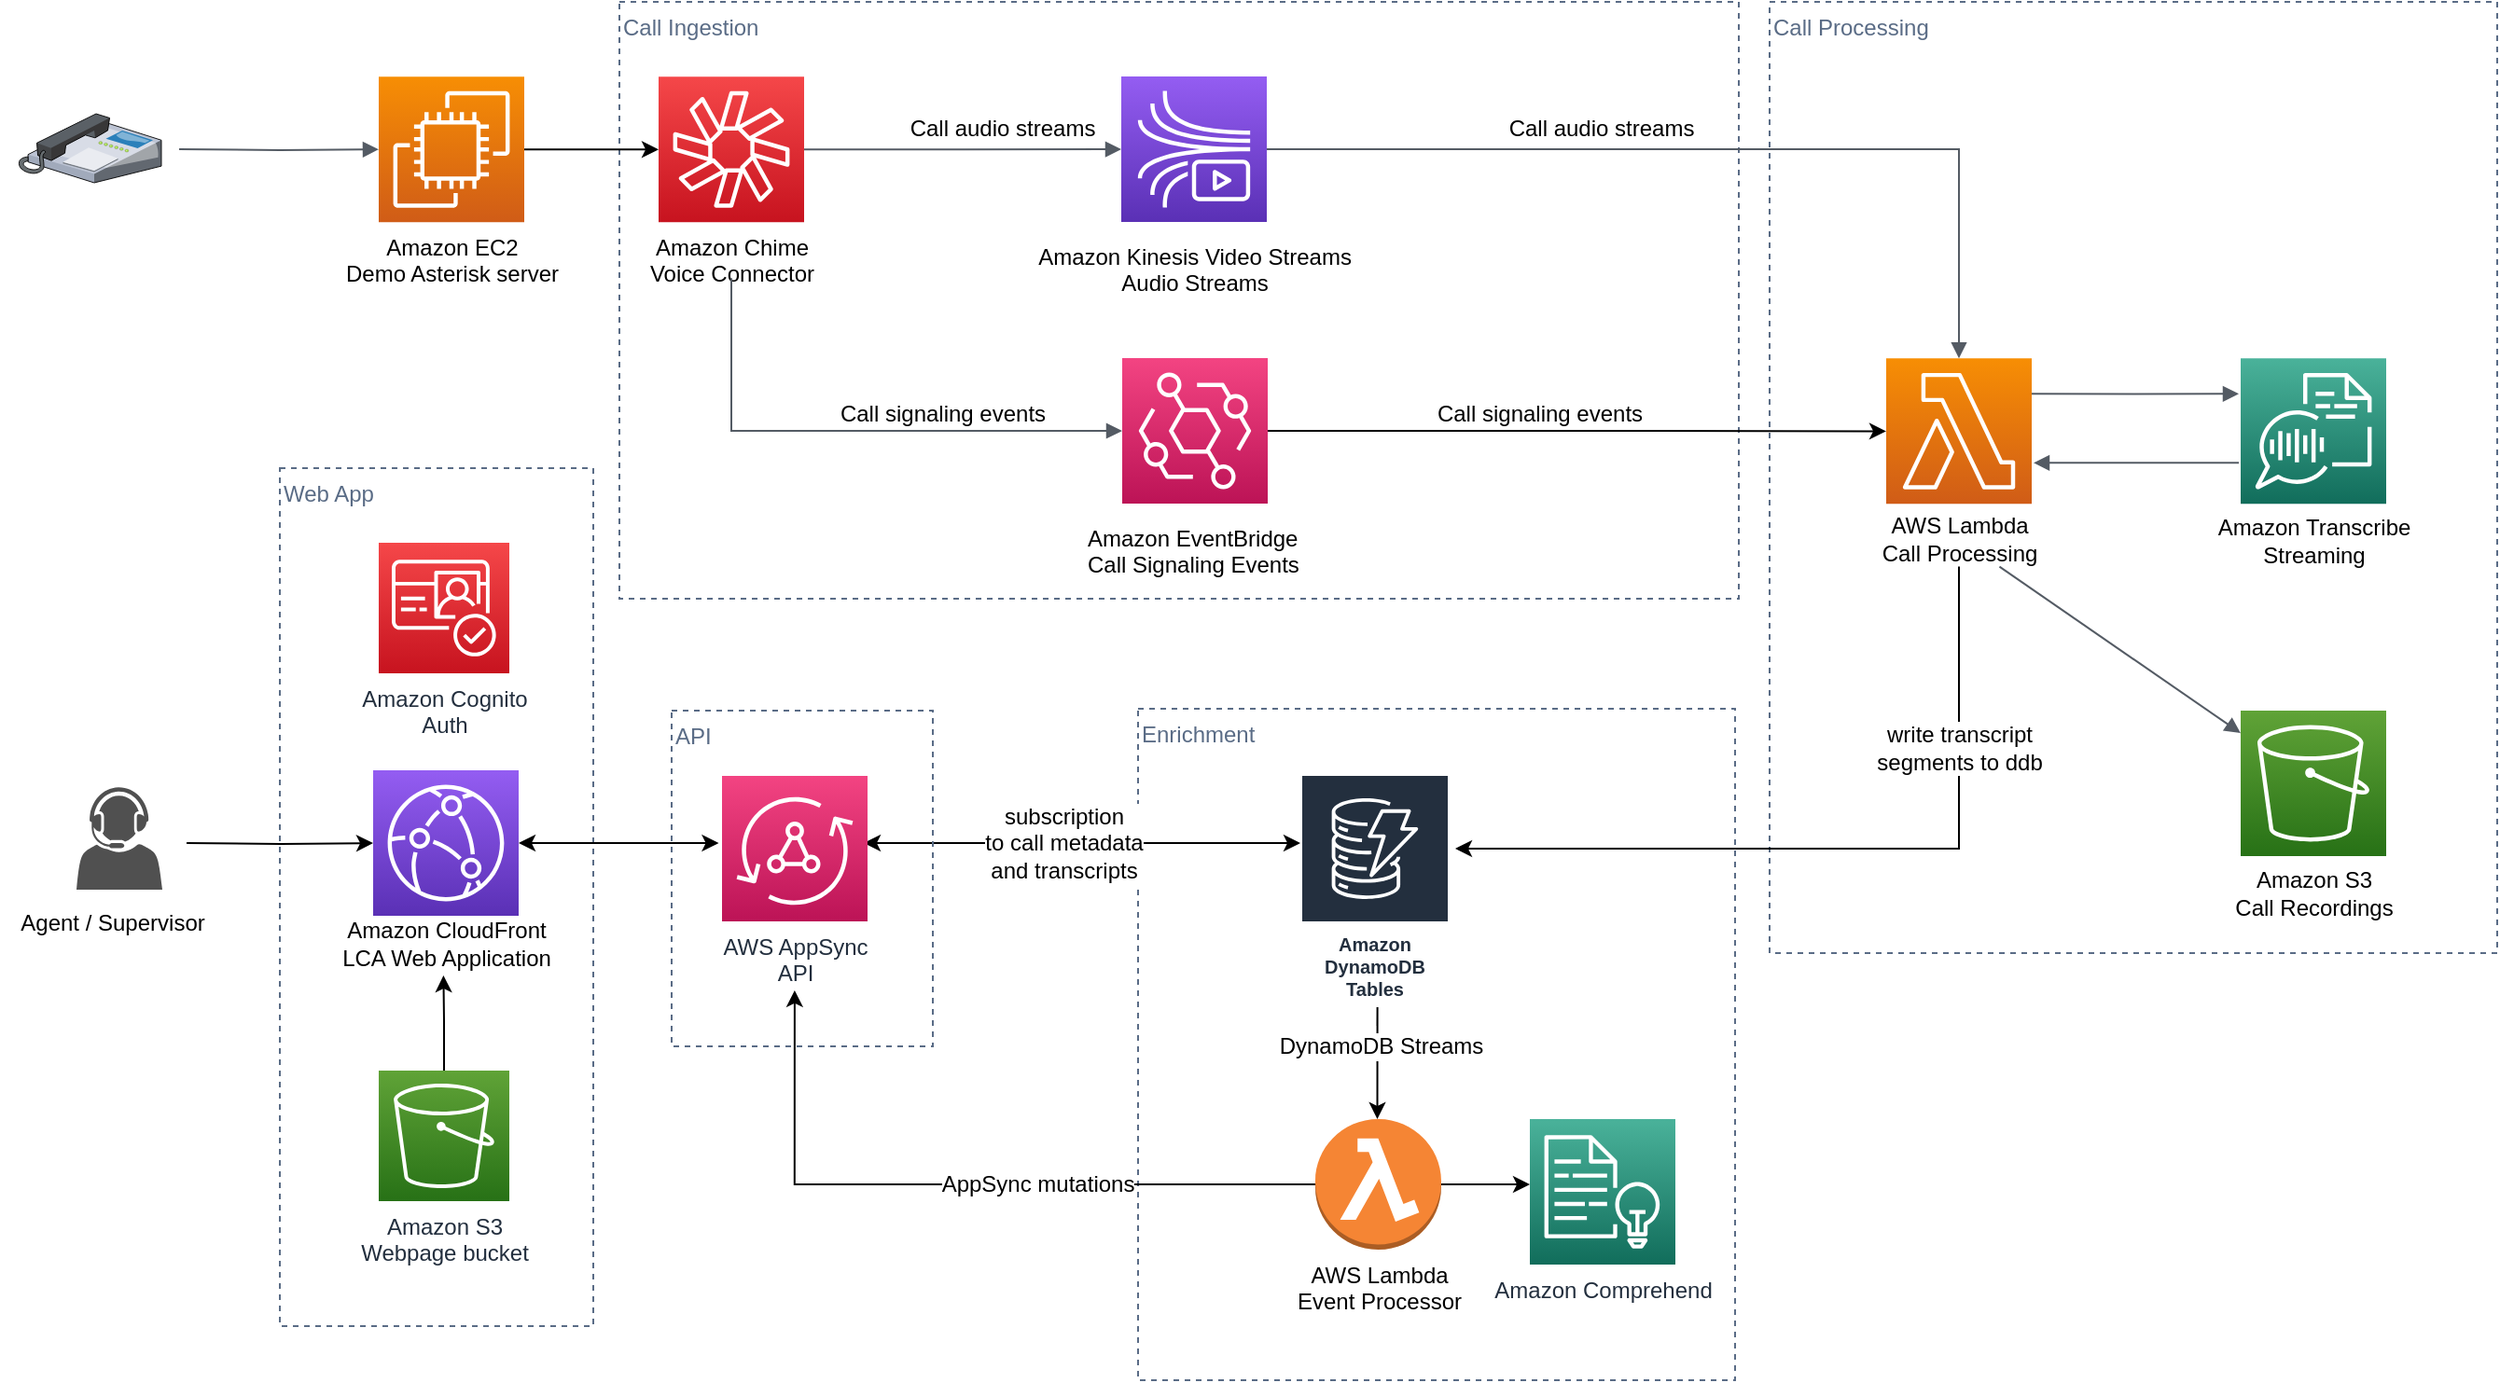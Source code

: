 <mxfile version="12.4.8" type="device"><diagram id="24K78GNqp0r8Q2hknDyj" name="architecture"><mxGraphModel dx="2725" dy="845" grid="1" gridSize="10" guides="1" tooltips="1" connect="1" arrows="1" fold="1" page="1" pageScale="1" pageWidth="850" pageHeight="1100" math="0" shadow="0"><root><mxCell id="0"/><mxCell id="1" parent="0"/><mxCell id="SwC1NYF-tQd-3doVPQb7-172" value="Call Processing" style="fillColor=none;strokeColor=#5A6C86;dashed=1;verticalAlign=top;fontStyle=0;fontColor=#5A6C86;align=left;" parent="1" vertex="1"><mxGeometry x="108.5" y="40" width="390" height="510" as="geometry"/></mxCell><mxCell id="IfuHwkKoe0CJCkxjL2MS-34" value="Web App" style="fillColor=none;strokeColor=#5A6C86;dashed=1;verticalAlign=top;fontStyle=0;fontColor=#5A6C86;align=left;" vertex="1" parent="1"><mxGeometry x="-690" y="290" width="168" height="460" as="geometry"/></mxCell><mxCell id="IfuHwkKoe0CJCkxjL2MS-31" value="Enrichment" style="fillColor=none;strokeColor=#5A6C86;dashed=1;verticalAlign=top;fontStyle=0;fontColor=#5A6C86;align=left;" vertex="1" parent="1"><mxGeometry x="-230" y="419" width="320" height="360" as="geometry"/></mxCell><mxCell id="SwC1NYF-tQd-3doVPQb7-174" value="Call Ingestion" style="fillColor=none;strokeColor=#5A6C86;dashed=1;verticalAlign=top;fontStyle=0;fontColor=#5A6C86;align=left;" parent="1" vertex="1"><mxGeometry x="-508" y="40" width="600" height="320" as="geometry"/></mxCell><mxCell id="tmX7kadDndoefEG8ccAp-8" style="edgeStyle=orthogonalEdgeStyle;rounded=0;orthogonalLoop=1;jettySize=auto;html=1;" parent="1" source="SwC1NYF-tQd-3doVPQb7-14" target="SwC1NYF-tQd-3doVPQb7-15" edge="1"><mxGeometry relative="1" as="geometry"><mxPoint x="-565.75" y="111" as="sourcePoint"/><mxPoint x="-484.75" y="111" as="targetPoint"/></mxGeometry></mxCell><mxCell id="SwC1NYF-tQd-3doVPQb7-18" value="" style="group" parent="1" vertex="1" connectable="0"><mxGeometry x="-658" y="80.13" width="120" height="108.12" as="geometry"/></mxCell><mxCell id="SwC1NYF-tQd-3doVPQb7-14" value="" style="outlineConnect=0;fontColor=#232F3E;gradientColor=#F78E04;gradientDirection=north;fillColor=#D05C17;strokeColor=#ffffff;dashed=0;verticalLabelPosition=bottom;verticalAlign=top;align=center;html=1;fontSize=12;fontStyle=0;aspect=fixed;shape=mxgraph.aws4.resourceIcon;resIcon=mxgraph.aws4.ec2;" parent="SwC1NYF-tQd-3doVPQb7-18" vertex="1"><mxGeometry x="21" width="78" height="78" as="geometry"/></mxCell><mxCell id="SwC1NYF-tQd-3doVPQb7-17" value="&lt;div align=&quot;center&quot;&gt;Amazon EC2&lt;br&gt;&lt;/div&gt;&lt;div align=&quot;center&quot;&gt;Demo Asterisk server&lt;/div&gt;" style="text;html=1;align=center;" parent="SwC1NYF-tQd-3doVPQb7-18" vertex="1"><mxGeometry y="78.12" width="120" height="30" as="geometry"/></mxCell><mxCell id="SwC1NYF-tQd-3doVPQb7-32" value="" style="group" parent="1" vertex="1" connectable="0"><mxGeometry x="-508" y="80.13" width="120" height="108" as="geometry"/></mxCell><mxCell id="SwC1NYF-tQd-3doVPQb7-15" value="" style="outlineConnect=0;fontColor=#232F3E;gradientColor=#F54749;gradientDirection=north;fillColor=#C7131F;strokeColor=#ffffff;dashed=0;verticalLabelPosition=bottom;verticalAlign=top;align=center;html=1;fontSize=12;fontStyle=0;aspect=fixed;shape=mxgraph.aws4.resourceIcon;resIcon=mxgraph.aws4.chime;" parent="SwC1NYF-tQd-3doVPQb7-32" vertex="1"><mxGeometry x="21" width="78" height="78" as="geometry"/></mxCell><mxCell id="SwC1NYF-tQd-3doVPQb7-19" value="&lt;div align=&quot;center&quot;&gt;Amazon Chime&lt;br&gt;&lt;/div&gt;&lt;div align=&quot;center&quot;&gt;Voice Connector&lt;br&gt;&lt;/div&gt;" style="text;html=1;align=center;" parent="SwC1NYF-tQd-3doVPQb7-32" vertex="1"><mxGeometry y="78" width="120" height="30" as="geometry"/></mxCell><mxCell id="SwC1NYF-tQd-3doVPQb7-43" value="" style="edgeStyle=orthogonalEdgeStyle;html=1;endArrow=block;elbow=vertical;startArrow=none;endFill=1;strokeColor=#545B64;rounded=0;" parent="1" target="SwC1NYF-tQd-3doVPQb7-14" edge="1"><mxGeometry width="100" relative="1" as="geometry"><mxPoint x="-743.973" y="119" as="sourcePoint"/><mxPoint x="-658.83" y="121.0" as="targetPoint"/></mxGeometry></mxCell><mxCell id="SwC1NYF-tQd-3doVPQb7-48" value="" style="group" parent="1" vertex="1" connectable="0"><mxGeometry x="-260" y="80" width="120" height="113.12" as="geometry"/></mxCell><mxCell id="SwC1NYF-tQd-3doVPQb7-46" value="" style="outlineConnect=0;fontColor=#232F3E;gradientColor=#945DF2;gradientDirection=north;fillColor=#5A30B5;strokeColor=#ffffff;dashed=0;verticalLabelPosition=bottom;verticalAlign=top;align=center;html=1;fontSize=12;fontStyle=0;aspect=fixed;shape=mxgraph.aws4.resourceIcon;resIcon=mxgraph.aws4.kinesis_video_streams;" parent="SwC1NYF-tQd-3doVPQb7-48" vertex="1"><mxGeometry x="21" width="78" height="78" as="geometry"/></mxCell><mxCell id="SwC1NYF-tQd-3doVPQb7-47" value="&lt;div align=&quot;center&quot;&gt;Amazon Kinesis Video Streams&lt;br&gt;&lt;/div&gt;&lt;div align=&quot;center&quot;&gt;Audio Streams&lt;br&gt;&lt;/div&gt;" style="text;html=1;align=center;" parent="SwC1NYF-tQd-3doVPQb7-48" vertex="1"><mxGeometry y="83.12" width="120" height="30" as="geometry"/></mxCell><mxCell id="SwC1NYF-tQd-3doVPQb7-52" value="&lt;div align=&quot;center&quot;&gt;Call signaling events&lt;/div&gt;" style="text;html=1;align=center;" parent="1" vertex="1"><mxGeometry x="-420" y="247.0" width="170" height="30" as="geometry"/></mxCell><mxCell id="SwC1NYF-tQd-3doVPQb7-55" value="" style="group" parent="1" vertex="1" connectable="0"><mxGeometry x="160" y="231.15" width="100" height="111.65" as="geometry"/></mxCell><mxCell id="T7XF3a81v1sPubsm1FQZ-2" value="&lt;div&gt;AWS Lambda&lt;br&gt;Call Processing&lt;/div&gt;" style="text;html=1;align=center;verticalAlign=middle;resizable=0;points=[];autosize=1;" parent="SwC1NYF-tQd-3doVPQb7-55" vertex="1"><mxGeometry y="81.65" width="100" height="30" as="geometry"/></mxCell><mxCell id="SwC1NYF-tQd-3doVPQb7-54" value="" style="outlineConnect=0;fontColor=#232F3E;gradientColor=#F78E04;gradientDirection=north;fillColor=#D05C17;strokeColor=#ffffff;dashed=0;verticalLabelPosition=bottom;verticalAlign=top;align=center;html=1;fontSize=12;fontStyle=0;aspect=fixed;shape=mxgraph.aws4.resourceIcon;resIcon=mxgraph.aws4.lambda;" parent="SwC1NYF-tQd-3doVPQb7-55" vertex="1"><mxGeometry x="11" width="78" height="78" as="geometry"/></mxCell><mxCell id="SwC1NYF-tQd-3doVPQb7-68" value="&lt;div align=&quot;center&quot;&gt;Call audio streams&lt;br&gt;&lt;/div&gt;" style="text;html=1;align=center;" parent="1" vertex="1"><mxGeometry x="-67.5" y="94.0" width="170" height="30" as="geometry"/></mxCell><mxCell id="SwC1NYF-tQd-3doVPQb7-71" value="" style="group" parent="1" vertex="1" connectable="0"><mxGeometry x="-259.5" y="231" width="120" height="113" as="geometry"/></mxCell><mxCell id="SwC1NYF-tQd-3doVPQb7-69" value="" style="outlineConnect=0;fontColor=#232F3E;gradientColor=#F34482;gradientDirection=north;fillColor=#BC1356;strokeColor=#ffffff;dashed=0;verticalLabelPosition=bottom;verticalAlign=top;align=center;html=1;fontSize=12;fontStyle=0;aspect=fixed;shape=mxgraph.aws4.resourceIcon;resIcon=mxgraph.aws4.eventbridge;" parent="SwC1NYF-tQd-3doVPQb7-71" vertex="1"><mxGeometry x="21" width="78" height="78" as="geometry"/></mxCell><mxCell id="SwC1NYF-tQd-3doVPQb7-70" value="Amazon EventBridge&lt;br&gt;&lt;div align=&quot;center&quot;&gt;Call Signaling Events&lt;/div&gt;" style="text;html=1;" parent="SwC1NYF-tQd-3doVPQb7-71" vertex="1"><mxGeometry y="83" width="120" height="30" as="geometry"/></mxCell><mxCell id="SwC1NYF-tQd-3doVPQb7-81" value="" style="group" parent="1" vertex="1" connectable="0"><mxGeometry x="345" y="420" width="110" height="113" as="geometry"/></mxCell><mxCell id="SwC1NYF-tQd-3doVPQb7-82" value="" style="outlineConnect=0;fontColor=#232F3E;gradientColor=#60A337;gradientDirection=north;fillColor=#277116;strokeColor=#ffffff;dashed=0;verticalLabelPosition=bottom;verticalAlign=top;align=center;html=1;fontSize=12;fontStyle=0;aspect=fixed;shape=mxgraph.aws4.resourceIcon;resIcon=mxgraph.aws4.s3;" parent="SwC1NYF-tQd-3doVPQb7-81" vertex="1"><mxGeometry x="16" width="78" height="78" as="geometry"/></mxCell><mxCell id="SwC1NYF-tQd-3doVPQb7-83" value="Amazon S3&lt;br&gt;Call Recordings" style="text;html=1;align=center;verticalAlign=middle;resizable=0;points=[];autosize=1;" parent="SwC1NYF-tQd-3doVPQb7-81" vertex="1"><mxGeometry x="5" y="83" width="100" height="30" as="geometry"/></mxCell><mxCell id="SwC1NYF-tQd-3doVPQb7-88" value="" style="edgeStyle=orthogonalEdgeStyle;html=1;endArrow=block;elbow=vertical;startArrow=none;endFill=1;strokeColor=#545B64;rounded=0;exitX=1;exitY=0.244;exitDx=0;exitDy=0;exitPerimeter=0;" parent="1" source="SwC1NYF-tQd-3doVPQb7-54" edge="1"><mxGeometry width="100" relative="1" as="geometry"><mxPoint x="260" y="258.15" as="sourcePoint"/><mxPoint x="360" y="250.15" as="targetPoint"/></mxGeometry></mxCell><mxCell id="SwC1NYF-tQd-3doVPQb7-89" value="" style="edgeStyle=orthogonalEdgeStyle;html=1;endArrow=none;elbow=vertical;startArrow=block;startFill=1;strokeColor=#545B64;rounded=0;" parent="1" edge="1"><mxGeometry width="100" relative="1" as="geometry"><mxPoint x="250" y="287.15" as="sourcePoint"/><mxPoint x="360" y="287.15" as="targetPoint"/></mxGeometry></mxCell><mxCell id="SwC1NYF-tQd-3doVPQb7-94" value="" style="edgeStyle=orthogonalEdgeStyle;html=1;endArrow=block;elbow=vertical;startArrow=none;endFill=1;strokeColor=#545B64;rounded=0;exitX=0.5;exitY=1;exitDx=0;exitDy=0;" parent="1" source="SwC1NYF-tQd-3doVPQb7-19" target="SwC1NYF-tQd-3doVPQb7-69" edge="1"><mxGeometry width="100" relative="1" as="geometry"><mxPoint x="-458" y="278" as="sourcePoint"/><mxPoint x="-208" y="278" as="targetPoint"/><Array as="points"><mxPoint x="-448" y="270"/></Array></mxGeometry></mxCell><mxCell id="SwC1NYF-tQd-3doVPQb7-103" value="" style="edgeStyle=orthogonalEdgeStyle;html=1;endArrow=block;elbow=vertical;startArrow=none;endFill=1;strokeColor=#545B64;rounded=0;" parent="1" source="SwC1NYF-tQd-3doVPQb7-15" target="SwC1NYF-tQd-3doVPQb7-46" edge="1"><mxGeometry width="100" relative="1" as="geometry"><mxPoint x="-392.25" y="121" as="sourcePoint"/><mxPoint x="-185.75" y="121" as="targetPoint"/></mxGeometry></mxCell><mxCell id="SwC1NYF-tQd-3doVPQb7-106" value="" style="group" parent="1" vertex="1" connectable="0"><mxGeometry x="340" y="231.15" width="120" height="113.0" as="geometry"/></mxCell><mxCell id="SwC1NYF-tQd-3doVPQb7-96" value="&lt;div&gt;Amazon Transcribe&lt;br&gt;Streaming&lt;br&gt;&lt;/div&gt;" style="text;html=1;align=center;verticalAlign=middle;resizable=0;points=[];autosize=1;" parent="SwC1NYF-tQd-3doVPQb7-106" vertex="1"><mxGeometry y="83.0" width="120" height="30" as="geometry"/></mxCell><mxCell id="SwC1NYF-tQd-3doVPQb7-85" value="" style="outlineConnect=0;fontColor=#232F3E;gradientColor=#4AB29A;gradientDirection=north;fillColor=#116D5B;strokeColor=#ffffff;dashed=0;verticalLabelPosition=bottom;verticalAlign=top;align=center;html=1;fontSize=12;fontStyle=0;aspect=fixed;shape=mxgraph.aws4.resourceIcon;resIcon=mxgraph.aws4.transcribe;" parent="SwC1NYF-tQd-3doVPQb7-106" vertex="1"><mxGeometry x="21" width="78" height="78" as="geometry"/></mxCell><mxCell id="SwC1NYF-tQd-3doVPQb7-111" value="" style="edgeStyle=orthogonalEdgeStyle;html=1;endArrow=block;elbow=vertical;startArrow=none;endFill=1;strokeColor=#545B64;rounded=0;" parent="1" source="SwC1NYF-tQd-3doVPQb7-46" target="SwC1NYF-tQd-3doVPQb7-54" edge="1"><mxGeometry width="100" relative="1" as="geometry"><mxPoint x="-76.5" y="121" as="sourcePoint"/><mxPoint x="23.5" y="121" as="targetPoint"/></mxGeometry></mxCell><mxCell id="SwC1NYF-tQd-3doVPQb7-112" value="&lt;div align=&quot;center&quot;&gt;Call audio streams&lt;br&gt;&lt;/div&gt;" style="text;html=1;align=center;" parent="1" vertex="1"><mxGeometry x="-388" y="94.0" width="170" height="30" as="geometry"/></mxCell><mxCell id="SwC1NYF-tQd-3doVPQb7-118" value="" style="group" parent="1" vertex="1" connectable="0"><mxGeometry x="-840" y="461" width="120" height="89" as="geometry"/></mxCell><mxCell id="SwC1NYF-tQd-3doVPQb7-29" value="Agent / Supervisor" style="text;html=1;align=center;" parent="SwC1NYF-tQd-3doVPQb7-118" vertex="1"><mxGeometry y="59" width="120" height="30" as="geometry"/></mxCell><mxCell id="SwC1NYF-tQd-3doVPQb7-5" value="" style="pointerEvents=1;shadow=0;dashed=0;html=1;strokeColor=none;fillColor=#505050;labelPosition=center;verticalLabelPosition=bottom;verticalAlign=top;outlineConnect=0;align=center;shape=mxgraph.office.users.call_center_agent;" parent="SwC1NYF-tQd-3doVPQb7-118" vertex="1"><mxGeometry x="41" width="46" height="55" as="geometry"/></mxCell><mxCell id="SwC1NYF-tQd-3doVPQb7-165" value="" style="html=1;endArrow=block;elbow=vertical;startArrow=none;endFill=1;strokeColor=#545B64;rounded=0;" parent="1" source="T7XF3a81v1sPubsm1FQZ-2" target="SwC1NYF-tQd-3doVPQb7-82" edge="1"><mxGeometry width="100" relative="1" as="geometry"><mxPoint x="224" y="371" as="sourcePoint"/><mxPoint x="324" y="371" as="targetPoint"/></mxGeometry></mxCell><mxCell id="IfuHwkKoe0CJCkxjL2MS-1" value="Amazon DynamoDB&lt;br&gt;Tables" style="outlineConnect=0;fontColor=#232F3E;gradientColor=none;strokeColor=#ffffff;fillColor=#232F3E;dashed=0;verticalLabelPosition=middle;verticalAlign=bottom;align=center;html=1;whiteSpace=wrap;fontSize=10;fontStyle=1;spacing=3;shape=mxgraph.aws4.productIcon;prIcon=mxgraph.aws4.dynamodb;" vertex="1" parent="1"><mxGeometry x="-143" y="454" width="80" height="125" as="geometry"/></mxCell><mxCell id="IfuHwkKoe0CJCkxjL2MS-2" style="edgeStyle=orthogonalEdgeStyle;rounded=0;orthogonalLoop=1;jettySize=auto;html=1;startArrow=classic;startFill=1;" edge="1" parent="1" target="IfuHwkKoe0CJCkxjL2MS-1"><mxGeometry relative="1" as="geometry"><mxPoint x="-377" y="491" as="sourcePoint"/><mxPoint x="-260" y="491" as="targetPoint"/><Array as="points"><mxPoint x="-70" y="491"/><mxPoint x="-70" y="491"/></Array></mxGeometry></mxCell><mxCell id="IfuHwkKoe0CJCkxjL2MS-3" value="&lt;div&gt;subscription&lt;/div&gt;&lt;div&gt;to call metadata&lt;/div&gt;&lt;div&gt;and transcripts&lt;br&gt;&lt;/div&gt;" style="text;html=1;align=center;verticalAlign=middle;resizable=0;points=[];labelBackgroundColor=#ffffff;" vertex="1" connectable="0" parent="IfuHwkKoe0CJCkxjL2MS-2"><mxGeometry x="0.501" y="132" relative="1" as="geometry"><mxPoint x="-69" y="132" as="offset"/></mxGeometry></mxCell><mxCell id="IfuHwkKoe0CJCkxjL2MS-4" style="edgeStyle=orthogonalEdgeStyle;rounded=0;orthogonalLoop=1;jettySize=auto;html=1;startArrow=classic;startFill=1;" edge="1" parent="1" source="IfuHwkKoe0CJCkxjL2MS-7"><mxGeometry relative="1" as="geometry"><mxPoint x="-454.75" y="491" as="targetPoint"/></mxGeometry></mxCell><mxCell id="IfuHwkKoe0CJCkxjL2MS-7" value="" style="outlineConnect=0;fontColor=#232F3E;gradientColor=#945DF2;gradientDirection=north;fillColor=#5A30B5;strokeColor=#ffffff;dashed=0;verticalLabelPosition=bottom;verticalAlign=top;align=center;html=1;fontSize=12;fontStyle=0;aspect=fixed;shape=mxgraph.aws4.resourceIcon;resIcon=mxgraph.aws4.cloudfront;" vertex="1" parent="1"><mxGeometry x="-640" y="452" width="78" height="78" as="geometry"/></mxCell><mxCell id="IfuHwkKoe0CJCkxjL2MS-49" style="edgeStyle=orthogonalEdgeStyle;rounded=0;orthogonalLoop=1;jettySize=auto;html=1;entryX=0.49;entryY=1.067;entryDx=0;entryDy=0;entryPerimeter=0;" edge="1" parent="1" source="IfuHwkKoe0CJCkxjL2MS-8" target="IfuHwkKoe0CJCkxjL2MS-11"><mxGeometry relative="1" as="geometry"/></mxCell><mxCell id="IfuHwkKoe0CJCkxjL2MS-8" value="Amazon S3&lt;br&gt;Webpage bucket" style="outlineConnect=0;fontColor=#232F3E;gradientColor=#60A337;gradientDirection=north;fillColor=#277116;strokeColor=#ffffff;dashed=0;verticalLabelPosition=bottom;verticalAlign=top;align=center;html=1;fontSize=12;fontStyle=0;aspect=fixed;shape=mxgraph.aws4.resourceIcon;resIcon=mxgraph.aws4.s3;" vertex="1" parent="1"><mxGeometry x="-637" y="613" width="70" height="70" as="geometry"/></mxCell><mxCell id="IfuHwkKoe0CJCkxjL2MS-9" style="edgeStyle=orthogonalEdgeStyle;rounded=0;orthogonalLoop=1;jettySize=auto;html=1;" edge="1" parent="1" target="IfuHwkKoe0CJCkxjL2MS-7"><mxGeometry relative="1" as="geometry"><mxPoint x="-740" y="491" as="sourcePoint"/></mxGeometry></mxCell><mxCell id="IfuHwkKoe0CJCkxjL2MS-11" value="Amazon CloudFront&lt;br&gt;LCA Web Application" style="text;html=1;align=center;verticalAlign=middle;resizable=0;points=[];autosize=1;" vertex="1" parent="1"><mxGeometry x="-666" y="530" width="130" height="30" as="geometry"/></mxCell><mxCell id="IfuHwkKoe0CJCkxjL2MS-14" style="edgeStyle=orthogonalEdgeStyle;rounded=0;orthogonalLoop=1;jettySize=auto;html=1;startArrow=none;startFill=0;entryX=0.471;entryY=0.833;entryDx=0;entryDy=0;entryPerimeter=0;" edge="1" parent="1" source="IfuHwkKoe0CJCkxjL2MS-18" target="IfuHwkKoe0CJCkxjL2MS-35"><mxGeometry relative="1" as="geometry"><Array as="points"><mxPoint x="-414" y="674"/></Array></mxGeometry></mxCell><mxCell id="IfuHwkKoe0CJCkxjL2MS-15" value="AppSync mutations" style="text;html=1;align=center;verticalAlign=middle;resizable=0;points=[];labelBackgroundColor=#ffffff;" vertex="1" connectable="0" parent="IfuHwkKoe0CJCkxjL2MS-14"><mxGeometry x="-0.219" relative="1" as="geometry"><mxPoint as="offset"/></mxGeometry></mxCell><mxCell id="IfuHwkKoe0CJCkxjL2MS-16" value="AWS AppSync&lt;br&gt;API" style="outlineConnect=0;fontColor=#232F3E;gradientColor=#F34482;gradientDirection=north;fillColor=#BC1356;strokeColor=#ffffff;dashed=0;verticalLabelPosition=bottom;verticalAlign=top;align=center;html=1;fontSize=12;fontStyle=0;aspect=fixed;shape=mxgraph.aws4.resourceIcon;resIcon=mxgraph.aws4.appsync;" vertex="1" parent="1"><mxGeometry x="-453" y="455" width="78" height="78" as="geometry"/></mxCell><mxCell id="IfuHwkKoe0CJCkxjL2MS-17" style="edgeStyle=orthogonalEdgeStyle;rounded=0;orthogonalLoop=1;jettySize=auto;html=1;startArrow=none;startFill=0;" edge="1" parent="1" source="IfuHwkKoe0CJCkxjL2MS-18" target="IfuHwkKoe0CJCkxjL2MS-19"><mxGeometry relative="1" as="geometry"><Array as="points"><mxPoint x="20" y="674"/><mxPoint x="20" y="674"/></Array></mxGeometry></mxCell><mxCell id="IfuHwkKoe0CJCkxjL2MS-18" value="AWS Lambda&lt;br&gt;Event Processor" style="outlineConnect=0;dashed=0;verticalLabelPosition=bottom;verticalAlign=top;align=center;html=1;shape=mxgraph.aws3.lambda_function;fillColor=#F58534;gradientColor=none;" vertex="1" parent="1"><mxGeometry x="-135" y="639" width="67.5" height="70" as="geometry"/></mxCell><mxCell id="IfuHwkKoe0CJCkxjL2MS-19" value="Amazon Comprehend" style="outlineConnect=0;fontColor=#232F3E;gradientColor=#4AB29A;gradientDirection=north;fillColor=#116D5B;strokeColor=#ffffff;dashed=0;verticalLabelPosition=bottom;verticalAlign=top;align=center;html=1;fontSize=12;fontStyle=0;aspect=fixed;shape=mxgraph.aws4.resourceIcon;resIcon=mxgraph.aws4.comprehend;" vertex="1" parent="1"><mxGeometry x="-20" y="639" width="78" height="78" as="geometry"/></mxCell><mxCell id="IfuHwkKoe0CJCkxjL2MS-21" value="Amazon Cognito &lt;br&gt;Auth" style="outlineConnect=0;fontColor=#232F3E;gradientColor=#F54749;gradientDirection=north;fillColor=#C7131F;strokeColor=#ffffff;dashed=0;verticalLabelPosition=bottom;verticalAlign=top;align=center;html=1;fontSize=12;fontStyle=0;aspect=fixed;shape=mxgraph.aws4.resourceIcon;resIcon=mxgraph.aws4.cognito;" vertex="1" parent="1"><mxGeometry x="-637" y="330" width="70" height="70" as="geometry"/></mxCell><mxCell id="IfuHwkKoe0CJCkxjL2MS-22" value="" style="verticalLabelPosition=bottom;aspect=fixed;html=1;verticalAlign=top;strokeColor=none;align=center;outlineConnect=0;shape=mxgraph.citrix.ip_phone;" vertex="1" parent="1"><mxGeometry x="-830" y="100" width="76.5" height="37" as="geometry"/></mxCell><mxCell id="IfuHwkKoe0CJCkxjL2MS-26" style="edgeStyle=orthogonalEdgeStyle;rounded=0;orthogonalLoop=1;jettySize=auto;html=1;entryX=0.5;entryY=0;entryDx=0;entryDy=0;entryPerimeter=0;" edge="1" parent="1"><mxGeometry relative="1" as="geometry"><Array as="points"><mxPoint x="-101.75" y="579"/><mxPoint x="-101.75" y="579"/></Array><mxPoint x="-101.75" y="589" as="sourcePoint"/><mxPoint x="-101.75" y="639" as="targetPoint"/></mxGeometry></mxCell><mxCell id="IfuHwkKoe0CJCkxjL2MS-29" style="edgeStyle=orthogonalEdgeStyle;rounded=0;orthogonalLoop=1;jettySize=auto;html=1;" edge="1" parent="1" source="T7XF3a81v1sPubsm1FQZ-2"><mxGeometry relative="1" as="geometry"><Array as="points"><mxPoint x="210" y="494"/></Array><mxPoint x="408" y="384" as="sourcePoint"/><mxPoint x="-60" y="494" as="targetPoint"/></mxGeometry></mxCell><mxCell id="IfuHwkKoe0CJCkxjL2MS-30" value="&lt;div&gt;write transcript&lt;/div&gt;&lt;div&gt;segments to ddb&lt;br&gt;&lt;/div&gt;" style="text;html=1;align=center;verticalAlign=middle;resizable=0;points=[];labelBackgroundColor=#ffffff;" vertex="1" connectable="0" parent="IfuHwkKoe0CJCkxjL2MS-29"><mxGeometry x="0.511" y="3" relative="1" as="geometry"><mxPoint x="166.8" y="-57" as="offset"/></mxGeometry></mxCell><mxCell id="IfuHwkKoe0CJCkxjL2MS-50" value="DynamoDB Streams" style="text;html=1;align=center;verticalAlign=middle;resizable=0;points=[];labelBackgroundColor=#ffffff;" vertex="1" connectable="0" parent="IfuHwkKoe0CJCkxjL2MS-29"><mxGeometry x="0.511" y="3" relative="1" as="geometry"><mxPoint x="-143.2" y="103" as="offset"/></mxGeometry></mxCell><mxCell id="IfuHwkKoe0CJCkxjL2MS-35" value="API" style="fillColor=none;strokeColor=#5A6C86;dashed=1;verticalAlign=top;fontStyle=0;fontColor=#5A6C86;align=left;" vertex="1" parent="1"><mxGeometry x="-480" y="420" width="140" height="180" as="geometry"/></mxCell><mxCell id="IfuHwkKoe0CJCkxjL2MS-42" value="&lt;div align=&quot;center&quot;&gt;Call signaling events&lt;/div&gt;" style="text;html=1;align=center;" vertex="1" parent="1"><mxGeometry x="-100" y="247.0" width="170" height="30" as="geometry"/></mxCell><mxCell id="IfuHwkKoe0CJCkxjL2MS-47" style="edgeStyle=orthogonalEdgeStyle;rounded=0;orthogonalLoop=1;jettySize=auto;html=1;" edge="1" parent="1" source="SwC1NYF-tQd-3doVPQb7-69" target="SwC1NYF-tQd-3doVPQb7-54"><mxGeometry relative="1" as="geometry"/></mxCell></root></mxGraphModel></diagram></mxfile>